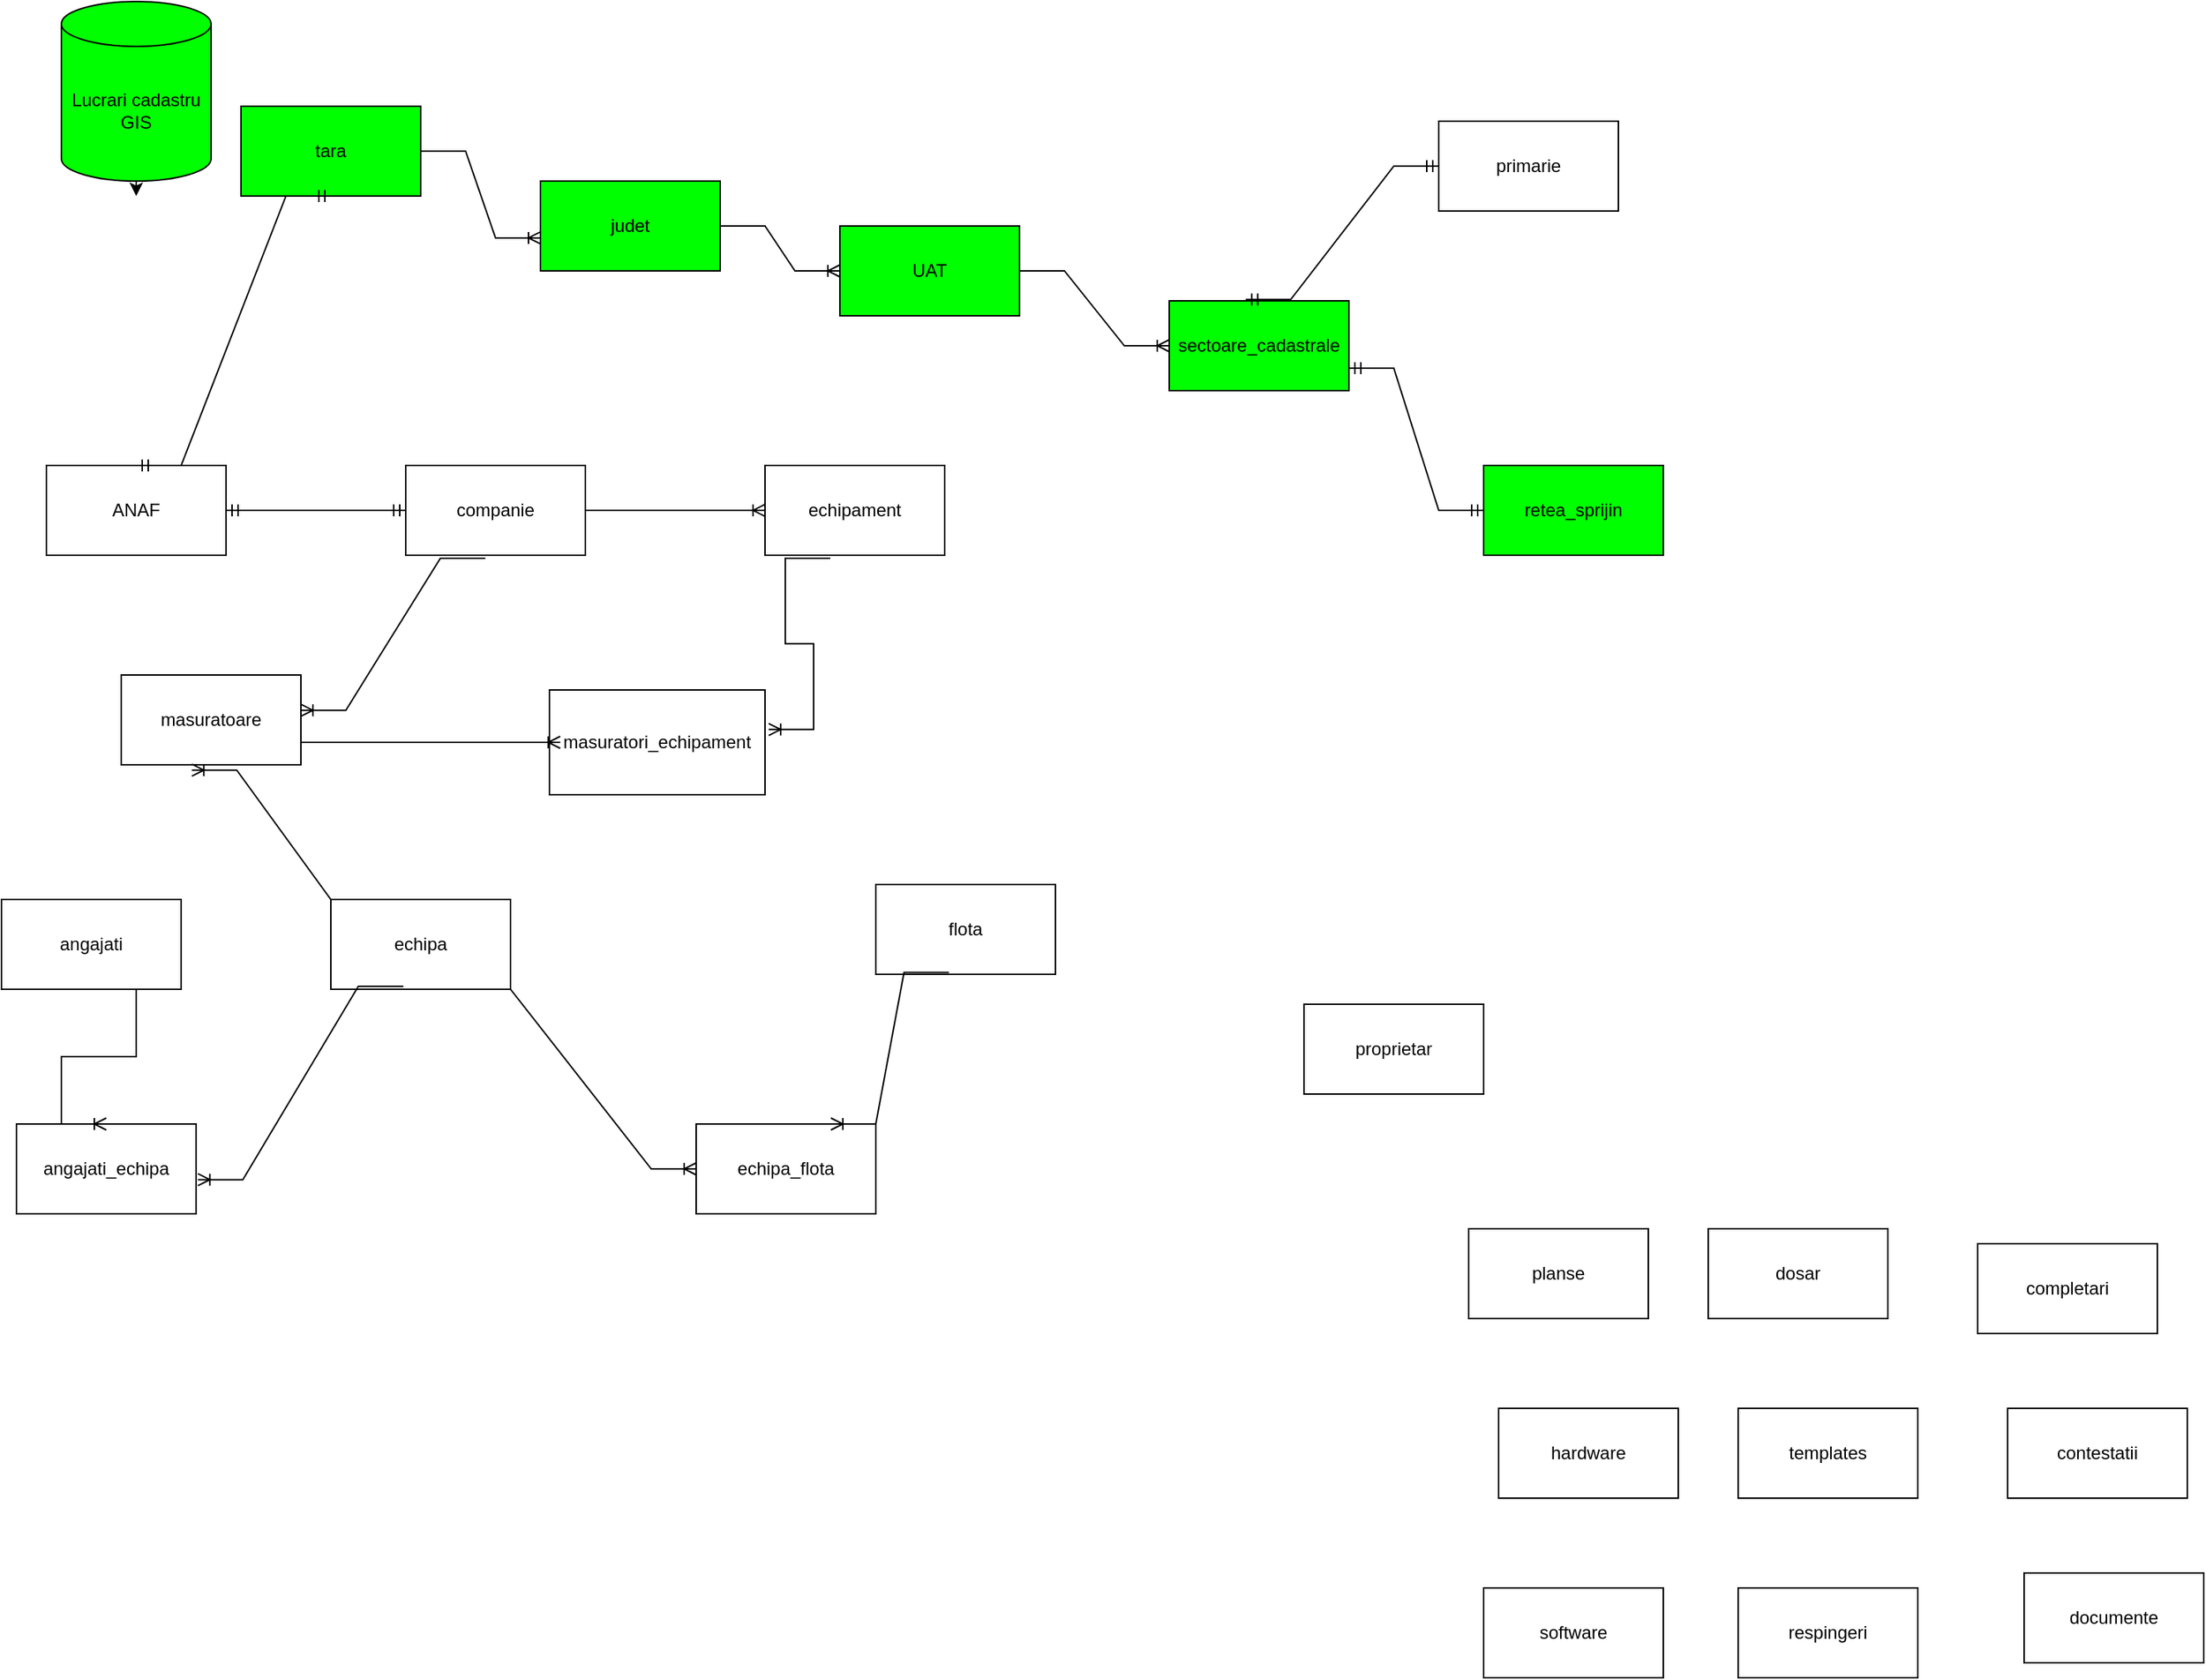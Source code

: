 <mxfile version="22.0.8" type="github">
  <diagram name="Pagina-1" id="ADZPiPbb6VvXdIANlrha">
    <mxGraphModel dx="1400" dy="765" grid="1" gridSize="10" guides="1" tooltips="1" connect="1" arrows="1" fold="1" page="1" pageScale="1" pageWidth="827" pageHeight="1169" math="0" shadow="0">
      <root>
        <mxCell id="0" />
        <mxCell id="1" parent="0" />
        <mxCell id="j0ca5MtTTBlyfuUzAhWS-7" style="edgeStyle=orthogonalEdgeStyle;rounded=0;orthogonalLoop=1;jettySize=auto;html=1;exitX=0.5;exitY=1;exitDx=0;exitDy=0;exitPerimeter=0;" edge="1" parent="1" source="j0ca5MtTTBlyfuUzAhWS-1">
          <mxGeometry relative="1" as="geometry">
            <mxPoint x="100" y="160" as="targetPoint" />
          </mxGeometry>
        </mxCell>
        <mxCell id="j0ca5MtTTBlyfuUzAhWS-1" value="Lucrari cadastru GIS" style="shape=cylinder3;whiteSpace=wrap;html=1;boundedLbl=1;backgroundOutline=1;size=15;labelBorderColor=none;labelBackgroundColor=#00FF00;fillColor=#00FF00;" vertex="1" parent="1">
          <mxGeometry x="50" y="30" width="100" height="120" as="geometry" />
        </mxCell>
        <mxCell id="j0ca5MtTTBlyfuUzAhWS-3" value="sectoare_cadastrale" style="rounded=0;whiteSpace=wrap;html=1;fillColor=#00FF00;" vertex="1" parent="1">
          <mxGeometry x="790" y="230" width="120" height="60" as="geometry" />
        </mxCell>
        <mxCell id="j0ca5MtTTBlyfuUzAhWS-4" value="retea_sprijin" style="rounded=0;whiteSpace=wrap;html=1;fontColor=#000000;strokeColor=#000000;fillColor=#00FF00;" vertex="1" parent="1">
          <mxGeometry x="1000" y="340" width="120" height="60" as="geometry" />
        </mxCell>
        <mxCell id="j0ca5MtTTBlyfuUzAhWS-5" value="echipa" style="rounded=0;whiteSpace=wrap;html=1;" vertex="1" parent="1">
          <mxGeometry x="230" y="630" width="120" height="60" as="geometry" />
        </mxCell>
        <mxCell id="j0ca5MtTTBlyfuUzAhWS-6" value="angajati" style="rounded=0;whiteSpace=wrap;html=1;" vertex="1" parent="1">
          <mxGeometry x="10" y="630" width="120" height="60" as="geometry" />
        </mxCell>
        <mxCell id="j0ca5MtTTBlyfuUzAhWS-8" value="echipament" style="rounded=0;whiteSpace=wrap;html=1;" vertex="1" parent="1">
          <mxGeometry x="520" y="340" width="120" height="60" as="geometry" />
        </mxCell>
        <mxCell id="j0ca5MtTTBlyfuUzAhWS-9" value="hardware" style="rounded=0;whiteSpace=wrap;html=1;" vertex="1" parent="1">
          <mxGeometry x="1010" y="970" width="120" height="60" as="geometry" />
        </mxCell>
        <mxCell id="j0ca5MtTTBlyfuUzAhWS-10" value="flota" style="rounded=0;whiteSpace=wrap;html=1;" vertex="1" parent="1">
          <mxGeometry x="594" y="620" width="120" height="60" as="geometry" />
        </mxCell>
        <mxCell id="j0ca5MtTTBlyfuUzAhWS-11" value="documente" style="rounded=0;whiteSpace=wrap;html=1;" vertex="1" parent="1">
          <mxGeometry x="1361" y="1080" width="120" height="60" as="geometry" />
        </mxCell>
        <mxCell id="j0ca5MtTTBlyfuUzAhWS-12" value="masuratoare" style="rounded=0;whiteSpace=wrap;html=1;" vertex="1" parent="1">
          <mxGeometry x="90" y="480" width="120" height="60" as="geometry" />
        </mxCell>
        <mxCell id="j0ca5MtTTBlyfuUzAhWS-13" value="proprietar" style="rounded=0;whiteSpace=wrap;html=1;" vertex="1" parent="1">
          <mxGeometry x="880" y="700" width="120" height="60" as="geometry" />
        </mxCell>
        <mxCell id="j0ca5MtTTBlyfuUzAhWS-14" value="primarie" style="rounded=0;whiteSpace=wrap;html=1;" vertex="1" parent="1">
          <mxGeometry x="970" y="110" width="120" height="60" as="geometry" />
        </mxCell>
        <mxCell id="j0ca5MtTTBlyfuUzAhWS-16" value="dosar" style="rounded=0;whiteSpace=wrap;html=1;" vertex="1" parent="1">
          <mxGeometry x="1150" y="850" width="120" height="60" as="geometry" />
        </mxCell>
        <mxCell id="j0ca5MtTTBlyfuUzAhWS-17" value="templates" style="rounded=0;whiteSpace=wrap;html=1;" vertex="1" parent="1">
          <mxGeometry x="1170" y="970" width="120" height="60" as="geometry" />
        </mxCell>
        <mxCell id="j0ca5MtTTBlyfuUzAhWS-18" value="planse" style="rounded=0;whiteSpace=wrap;html=1;" vertex="1" parent="1">
          <mxGeometry x="990" y="850" width="120" height="60" as="geometry" />
        </mxCell>
        <mxCell id="j0ca5MtTTBlyfuUzAhWS-19" value="respingeri" style="rounded=0;whiteSpace=wrap;html=1;" vertex="1" parent="1">
          <mxGeometry x="1170" y="1090" width="120" height="60" as="geometry" />
        </mxCell>
        <mxCell id="j0ca5MtTTBlyfuUzAhWS-20" value="completari" style="rounded=0;whiteSpace=wrap;html=1;" vertex="1" parent="1">
          <mxGeometry x="1330" y="860" width="120" height="60" as="geometry" />
        </mxCell>
        <mxCell id="j0ca5MtTTBlyfuUzAhWS-21" value="contestatii" style="rounded=0;whiteSpace=wrap;html=1;" vertex="1" parent="1">
          <mxGeometry x="1350" y="970" width="120" height="60" as="geometry" />
        </mxCell>
        <mxCell id="j0ca5MtTTBlyfuUzAhWS-23" value="software" style="rounded=0;whiteSpace=wrap;html=1;" vertex="1" parent="1">
          <mxGeometry x="1000" y="1090" width="120" height="60" as="geometry" />
        </mxCell>
        <mxCell id="j0ca5MtTTBlyfuUzAhWS-24" value="UAT" style="rounded=0;whiteSpace=wrap;html=1;strokeColor=#000000;fillColor=#00FF00;" vertex="1" parent="1">
          <mxGeometry x="570" y="180" width="120" height="60" as="geometry" />
        </mxCell>
        <mxCell id="j0ca5MtTTBlyfuUzAhWS-26" value="" style="edgeStyle=entityRelationEdgeStyle;fontSize=12;html=1;endArrow=ERoneToMany;rounded=0;exitX=1;exitY=0.5;exitDx=0;exitDy=0;" edge="1" parent="1" source="j0ca5MtTTBlyfuUzAhWS-24" target="j0ca5MtTTBlyfuUzAhWS-3">
          <mxGeometry width="100" height="100" relative="1" as="geometry">
            <mxPoint x="590" y="210" as="sourcePoint" />
            <mxPoint x="780" y="250" as="targetPoint" />
          </mxGeometry>
        </mxCell>
        <mxCell id="j0ca5MtTTBlyfuUzAhWS-27" value="judet" style="rounded=0;whiteSpace=wrap;html=1;fillColor=#00FF00;" vertex="1" parent="1">
          <mxGeometry x="370" y="150" width="120" height="60" as="geometry" />
        </mxCell>
        <mxCell id="j0ca5MtTTBlyfuUzAhWS-28" value="" style="edgeStyle=entityRelationEdgeStyle;fontSize=12;html=1;endArrow=ERoneToMany;rounded=0;entryX=0;entryY=0.5;entryDx=0;entryDy=0;exitX=1;exitY=0.5;exitDx=0;exitDy=0;" edge="1" parent="1" source="j0ca5MtTTBlyfuUzAhWS-27" target="j0ca5MtTTBlyfuUzAhWS-24">
          <mxGeometry width="100" height="100" relative="1" as="geometry">
            <mxPoint x="310" y="119.5" as="sourcePoint" />
            <mxPoint x="470" y="119.5" as="targetPoint" />
            <Array as="points">
              <mxPoint x="150" y="29.5" />
            </Array>
          </mxGeometry>
        </mxCell>
        <mxCell id="j0ca5MtTTBlyfuUzAhWS-29" value="tara" style="rounded=0;whiteSpace=wrap;html=1;fillColor=#00FF00;" vertex="1" parent="1">
          <mxGeometry x="170" y="100" width="120" height="60" as="geometry" />
        </mxCell>
        <mxCell id="j0ca5MtTTBlyfuUzAhWS-31" value="" style="edgeStyle=entityRelationEdgeStyle;fontSize=12;html=1;endArrow=ERoneToMany;rounded=0;exitX=1;exitY=0.5;exitDx=0;exitDy=0;entryX=0;entryY=0.633;entryDx=0;entryDy=0;entryPerimeter=0;" edge="1" parent="1" source="j0ca5MtTTBlyfuUzAhWS-29" target="j0ca5MtTTBlyfuUzAhWS-27">
          <mxGeometry width="100" height="100" relative="1" as="geometry">
            <mxPoint x="220" y="280" as="sourcePoint" />
            <mxPoint x="320" y="180" as="targetPoint" />
          </mxGeometry>
        </mxCell>
        <mxCell id="j0ca5MtTTBlyfuUzAhWS-32" value="companie" style="rounded=0;whiteSpace=wrap;html=1;" vertex="1" parent="1">
          <mxGeometry x="280" y="340" width="120" height="60" as="geometry" />
        </mxCell>
        <mxCell id="j0ca5MtTTBlyfuUzAhWS-33" value="" style="edgeStyle=entityRelationEdgeStyle;fontSize=12;html=1;endArrow=ERoneToMany;rounded=0;exitX=1;exitY=0.5;exitDx=0;exitDy=0;entryX=0;entryY=0.5;entryDx=0;entryDy=0;" edge="1" parent="1" source="j0ca5MtTTBlyfuUzAhWS-32" target="j0ca5MtTTBlyfuUzAhWS-8">
          <mxGeometry width="100" height="100" relative="1" as="geometry">
            <mxPoint x="180" y="500" as="sourcePoint" />
            <mxPoint x="410" y="330" as="targetPoint" />
          </mxGeometry>
        </mxCell>
        <mxCell id="j0ca5MtTTBlyfuUzAhWS-35" value="ANAF" style="rounded=0;whiteSpace=wrap;html=1;" vertex="1" parent="1">
          <mxGeometry x="40" y="340" width="120" height="60" as="geometry" />
        </mxCell>
        <mxCell id="j0ca5MtTTBlyfuUzAhWS-36" value="" style="edgeStyle=entityRelationEdgeStyle;fontSize=12;html=1;endArrow=ERmandOne;startArrow=ERmandOne;rounded=0;exitX=1;exitY=0.5;exitDx=0;exitDy=0;entryX=0;entryY=0.5;entryDx=0;entryDy=0;" edge="1" parent="1" source="j0ca5MtTTBlyfuUzAhWS-35" target="j0ca5MtTTBlyfuUzAhWS-32">
          <mxGeometry width="100" height="100" relative="1" as="geometry">
            <mxPoint x="220" y="430" as="sourcePoint" />
            <mxPoint x="280" y="370" as="targetPoint" />
            <Array as="points">
              <mxPoint x="90" y="490" />
            </Array>
          </mxGeometry>
        </mxCell>
        <mxCell id="j0ca5MtTTBlyfuUzAhWS-38" value="" style="edgeStyle=entityRelationEdgeStyle;fontSize=12;html=1;endArrow=ERmandOne;startArrow=ERmandOne;rounded=0;entryX=0.5;entryY=1;entryDx=0;entryDy=0;exitX=0.5;exitY=0;exitDx=0;exitDy=0;" edge="1" parent="1" source="j0ca5MtTTBlyfuUzAhWS-35" target="j0ca5MtTTBlyfuUzAhWS-29">
          <mxGeometry width="100" height="100" relative="1" as="geometry">
            <mxPoint x="120" y="300" as="sourcePoint" />
            <mxPoint x="220" y="200" as="targetPoint" />
          </mxGeometry>
        </mxCell>
        <mxCell id="j0ca5MtTTBlyfuUzAhWS-40" value="" style="edgeStyle=entityRelationEdgeStyle;fontSize=12;html=1;endArrow=ERoneToMany;rounded=0;exitX=0.443;exitY=1.033;exitDx=0;exitDy=0;exitPerimeter=0;entryX=1;entryY=0.393;entryDx=0;entryDy=0;entryPerimeter=0;" edge="1" parent="1" source="j0ca5MtTTBlyfuUzAhWS-32" target="j0ca5MtTTBlyfuUzAhWS-12">
          <mxGeometry width="100" height="100" relative="1" as="geometry">
            <mxPoint x="373.64" y="455.99" as="sourcePoint" />
            <mxPoint x="280" y="564.01" as="targetPoint" />
          </mxGeometry>
        </mxCell>
        <mxCell id="j0ca5MtTTBlyfuUzAhWS-41" value="masuratori_echipament" style="rounded=0;whiteSpace=wrap;html=1;fontSize=12;" vertex="1" parent="1">
          <mxGeometry x="376" y="490" width="144" height="70" as="geometry" />
        </mxCell>
        <mxCell id="j0ca5MtTTBlyfuUzAhWS-42" value="" style="edgeStyle=entityRelationEdgeStyle;fontSize=12;html=1;endArrow=ERoneToMany;rounded=0;exitX=1;exitY=0.75;exitDx=0;exitDy=0;entryX=0.05;entryY=0.5;entryDx=0;entryDy=0;entryPerimeter=0;" edge="1" parent="1" source="j0ca5MtTTBlyfuUzAhWS-12" target="j0ca5MtTTBlyfuUzAhWS-41">
          <mxGeometry width="100" height="100" relative="1" as="geometry">
            <mxPoint x="254" y="610" as="sourcePoint" />
            <mxPoint x="354" y="510" as="targetPoint" />
          </mxGeometry>
        </mxCell>
        <mxCell id="j0ca5MtTTBlyfuUzAhWS-43" value="" style="edgeStyle=entityRelationEdgeStyle;fontSize=12;html=1;endArrow=ERoneToMany;rounded=0;exitX=0.363;exitY=1.033;exitDx=0;exitDy=0;entryX=1.017;entryY=0.377;entryDx=0;entryDy=0;entryPerimeter=0;exitPerimeter=0;" edge="1" parent="1" source="j0ca5MtTTBlyfuUzAhWS-8" target="j0ca5MtTTBlyfuUzAhWS-41">
          <mxGeometry width="100" height="100" relative="1" as="geometry">
            <mxPoint x="540" y="541.4" as="sourcePoint" />
            <mxPoint x="655.24" y="440" as="targetPoint" />
            <Array as="points">
              <mxPoint x="646" y="546.4" />
            </Array>
          </mxGeometry>
        </mxCell>
        <mxCell id="j0ca5MtTTBlyfuUzAhWS-44" value="angajati_echipa" style="rounded=0;whiteSpace=wrap;html=1;" vertex="1" parent="1">
          <mxGeometry x="20" y="780" width="120" height="60" as="geometry" />
        </mxCell>
        <mxCell id="j0ca5MtTTBlyfuUzAhWS-47" value="" style="edgeStyle=entityRelationEdgeStyle;fontSize=12;html=1;endArrow=ERoneToMany;rounded=0;entryX=1.01;entryY=0.62;entryDx=0;entryDy=0;entryPerimeter=0;exitX=0.403;exitY=0.967;exitDx=0;exitDy=0;exitPerimeter=0;" edge="1" parent="1" source="j0ca5MtTTBlyfuUzAhWS-5" target="j0ca5MtTTBlyfuUzAhWS-44">
          <mxGeometry width="100" height="100" relative="1" as="geometry">
            <mxPoint x="330" y="710" as="sourcePoint" />
            <mxPoint x="420" y="750" as="targetPoint" />
          </mxGeometry>
        </mxCell>
        <mxCell id="j0ca5MtTTBlyfuUzAhWS-48" value="" style="edgeStyle=entityRelationEdgeStyle;fontSize=12;html=1;endArrow=ERoneToMany;rounded=0;exitX=0.5;exitY=1;exitDx=0;exitDy=0;entryX=0.5;entryY=0;entryDx=0;entryDy=0;" edge="1" parent="1" source="j0ca5MtTTBlyfuUzAhWS-6" target="j0ca5MtTTBlyfuUzAhWS-44">
          <mxGeometry width="100" height="100" relative="1" as="geometry">
            <mxPoint x="210" y="740" as="sourcePoint" />
            <mxPoint x="310" y="640" as="targetPoint" />
            <Array as="points">
              <mxPoint x="260" y="710" />
            </Array>
          </mxGeometry>
        </mxCell>
        <mxCell id="j0ca5MtTTBlyfuUzAhWS-49" value="" style="edgeStyle=entityRelationEdgeStyle;fontSize=12;html=1;endArrow=ERoneToMany;rounded=0;exitX=0.25;exitY=0;exitDx=0;exitDy=0;entryX=0.393;entryY=1.06;entryDx=0;entryDy=0;entryPerimeter=0;" edge="1" parent="1" source="j0ca5MtTTBlyfuUzAhWS-5" target="j0ca5MtTTBlyfuUzAhWS-12">
          <mxGeometry width="100" height="100" relative="1" as="geometry">
            <mxPoint x="240" y="675" as="sourcePoint" />
            <mxPoint x="200" y="580" as="targetPoint" />
            <Array as="points">
              <mxPoint x="-20" y="670" />
            </Array>
          </mxGeometry>
        </mxCell>
        <mxCell id="j0ca5MtTTBlyfuUzAhWS-50" value="echipa_flota" style="rounded=0;whiteSpace=wrap;html=1;" vertex="1" parent="1">
          <mxGeometry x="474" y="780" width="120" height="60" as="geometry" />
        </mxCell>
        <mxCell id="j0ca5MtTTBlyfuUzAhWS-51" value="" style="edgeStyle=entityRelationEdgeStyle;fontSize=12;html=1;endArrow=ERoneToMany;rounded=0;exitX=0.75;exitY=1;exitDx=0;exitDy=0;entryX=0;entryY=0.5;entryDx=0;entryDy=0;" edge="1" parent="1" source="j0ca5MtTTBlyfuUzAhWS-5" target="j0ca5MtTTBlyfuUzAhWS-50">
          <mxGeometry width="100" height="100" relative="1" as="geometry">
            <mxPoint x="410" y="760" as="sourcePoint" />
            <mxPoint x="510" y="660" as="targetPoint" />
            <Array as="points">
              <mxPoint x="-20" y="900" />
              <mxPoint x="50" y="890" />
            </Array>
          </mxGeometry>
        </mxCell>
        <mxCell id="j0ca5MtTTBlyfuUzAhWS-52" value="" style="edgeStyle=entityRelationEdgeStyle;fontSize=12;html=1;endArrow=ERoneToMany;rounded=0;exitX=0.407;exitY=0.98;exitDx=0;exitDy=0;exitPerimeter=0;entryX=0.75;entryY=0;entryDx=0;entryDy=0;" edge="1" parent="1" source="j0ca5MtTTBlyfuUzAhWS-10" target="j0ca5MtTTBlyfuUzAhWS-50">
          <mxGeometry width="100" height="100" relative="1" as="geometry">
            <mxPoint x="694" y="780" as="sourcePoint" />
            <mxPoint x="794" y="680" as="targetPoint" />
          </mxGeometry>
        </mxCell>
        <mxCell id="j0ca5MtTTBlyfuUzAhWS-57" value="" style="edgeStyle=entityRelationEdgeStyle;fontSize=12;html=1;endArrow=ERmandOne;startArrow=ERmandOne;rounded=0;exitX=1;exitY=0.75;exitDx=0;exitDy=0;entryX=0;entryY=0.5;entryDx=0;entryDy=0;" edge="1" parent="1" source="j0ca5MtTTBlyfuUzAhWS-3" target="j0ca5MtTTBlyfuUzAhWS-4">
          <mxGeometry width="100" height="100" relative="1" as="geometry">
            <mxPoint x="970" y="330" as="sourcePoint" />
            <mxPoint x="1070" y="230" as="targetPoint" />
            <Array as="points">
              <mxPoint x="1040" y="290" />
            </Array>
          </mxGeometry>
        </mxCell>
        <mxCell id="j0ca5MtTTBlyfuUzAhWS-58" value="" style="edgeStyle=entityRelationEdgeStyle;fontSize=12;html=1;endArrow=ERmandOne;startArrow=ERmandOne;rounded=0;entryX=0;entryY=0.5;entryDx=0;entryDy=0;exitX=0.426;exitY=-0.014;exitDx=0;exitDy=0;exitPerimeter=0;" edge="1" parent="1" source="j0ca5MtTTBlyfuUzAhWS-3" target="j0ca5MtTTBlyfuUzAhWS-14">
          <mxGeometry width="100" height="100" relative="1" as="geometry">
            <mxPoint x="827" y="200" as="sourcePoint" />
            <mxPoint x="960" y="140" as="targetPoint" />
          </mxGeometry>
        </mxCell>
      </root>
    </mxGraphModel>
  </diagram>
</mxfile>
